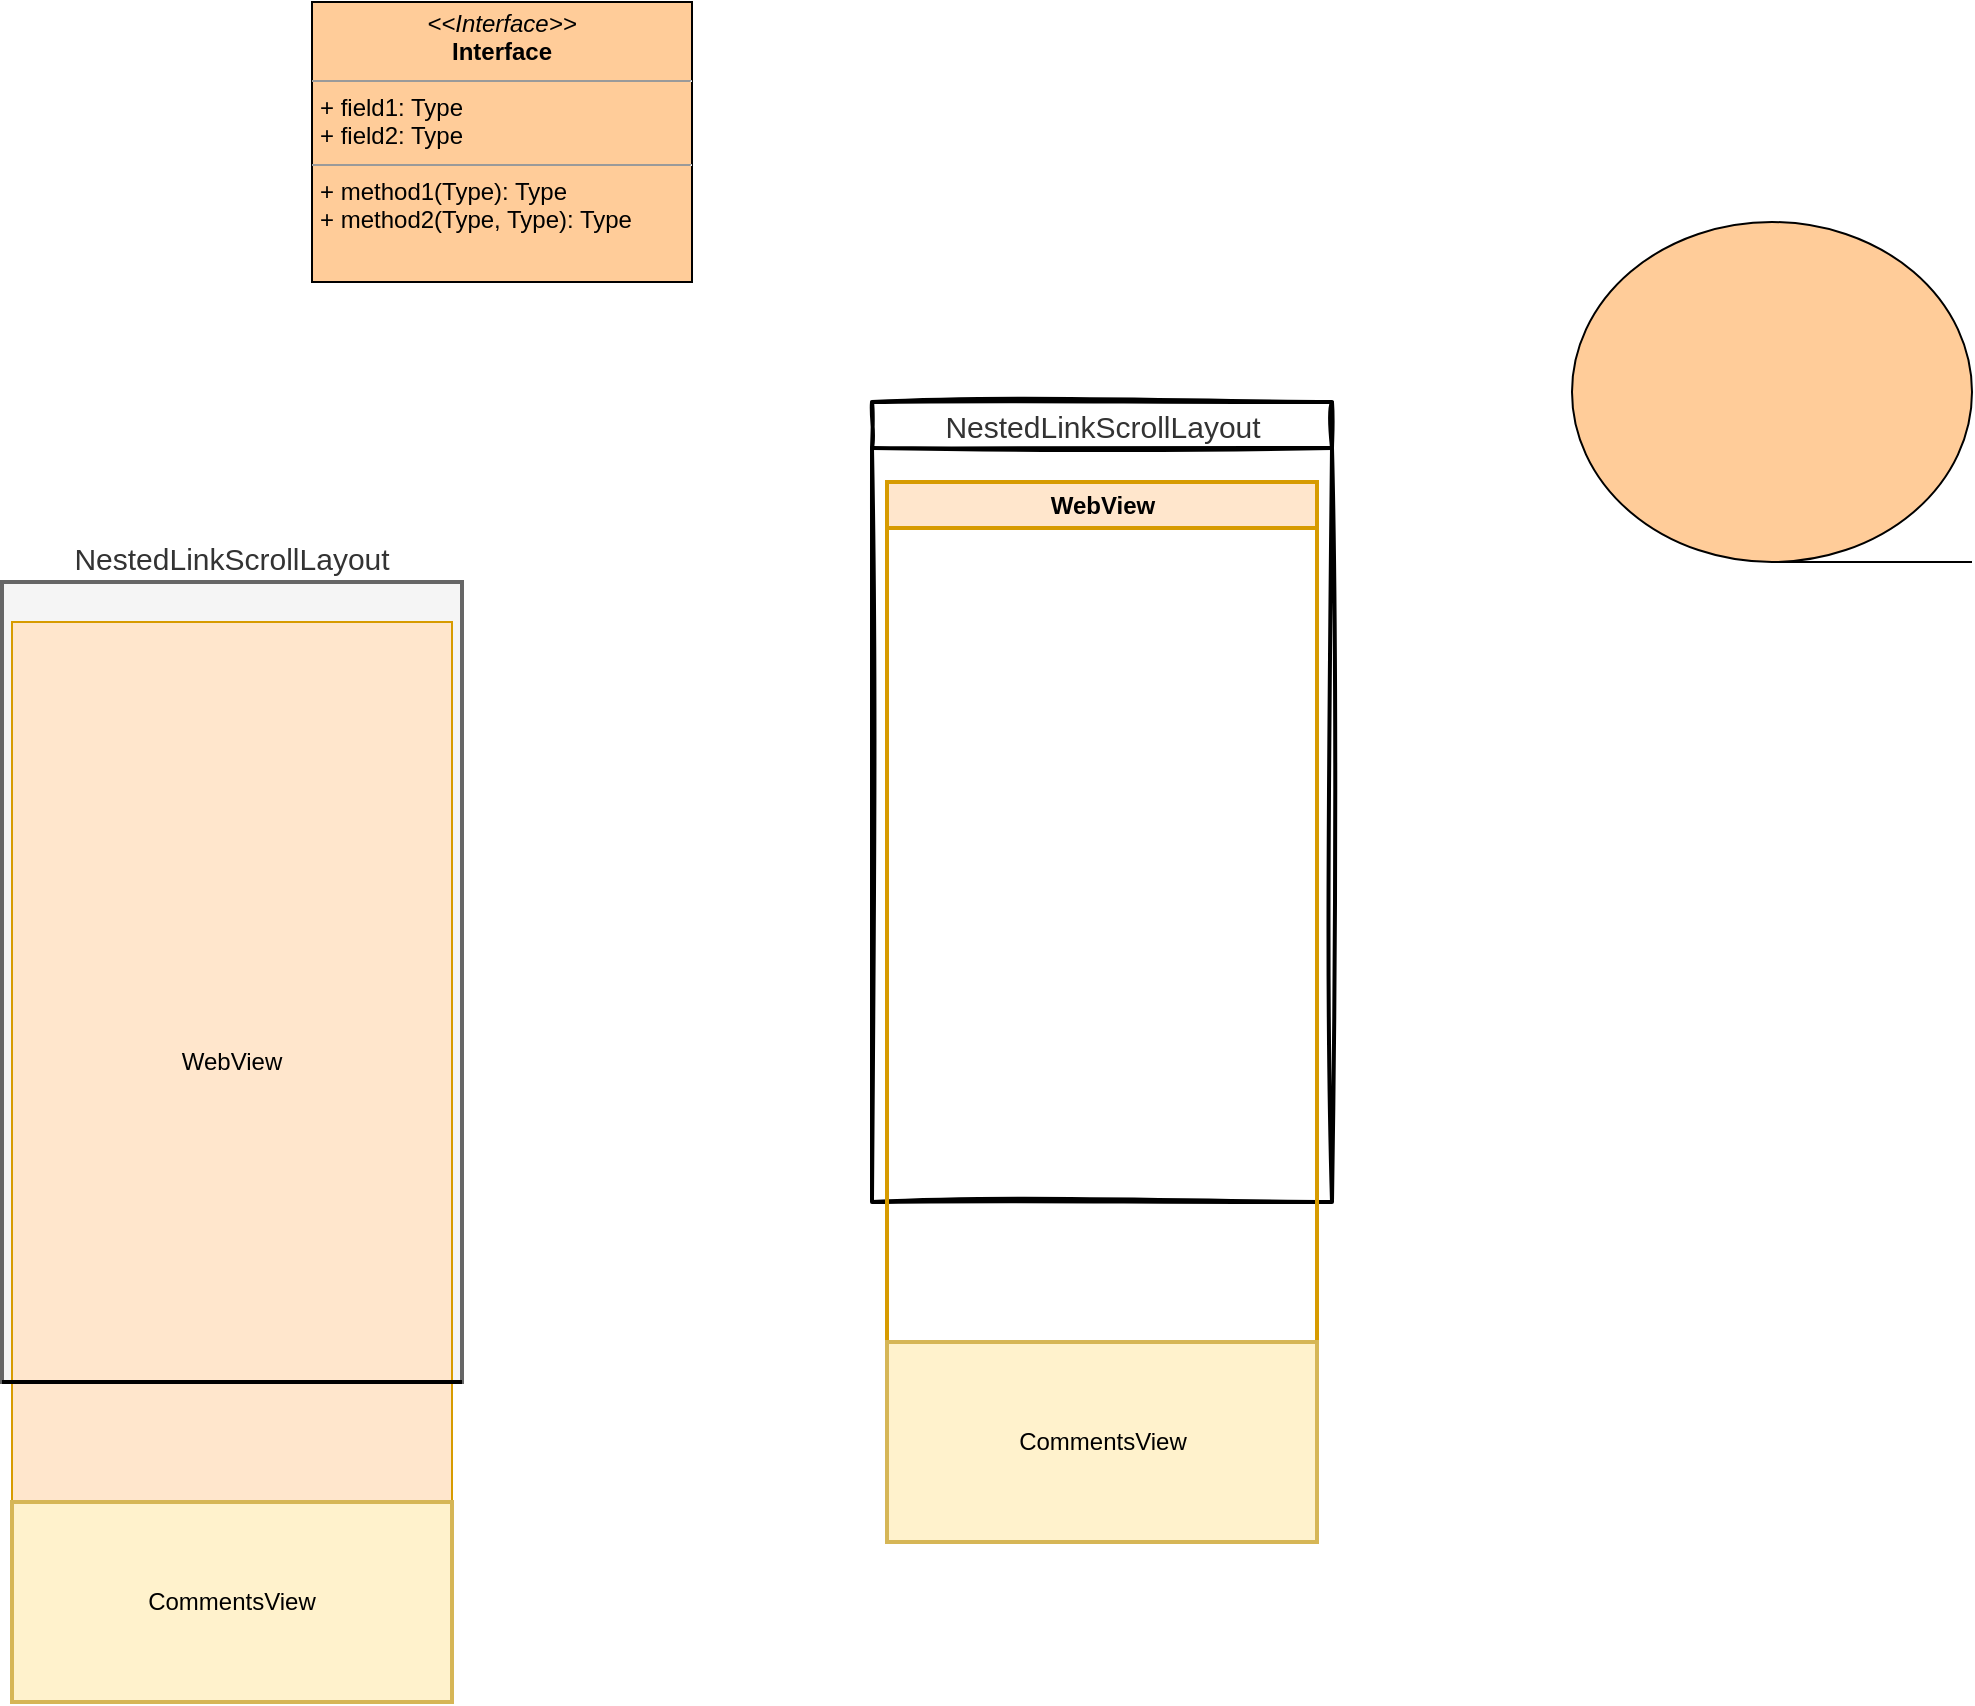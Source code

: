 <mxfile version="15.8.4" type="device"><diagram id="C5RBs43oDa-KdzZeNtuy" name="Page-1"><mxGraphModel dx="2484" dy="746" grid="1" gridSize="10" guides="1" tooltips="1" connect="1" arrows="1" fold="1" page="1" pageScale="1" pageWidth="827" pageHeight="1169" math="0" shadow="0"><root><mxCell id="WIyWlLk6GJQsqaUBKTNV-0"/><mxCell id="WIyWlLk6GJQsqaUBKTNV-1" parent="WIyWlLk6GJQsqaUBKTNV-0"/><mxCell id="CGJVwT-TQRk9e19uvIfN-1" value="&lt;p style=&quot;margin:0px;margin-top:4px;text-align:center;&quot;&gt;&lt;i&gt;&amp;lt;&amp;lt;Interface&amp;gt;&amp;gt;&lt;/i&gt;&lt;br/&gt;&lt;b&gt;Interface&lt;/b&gt;&lt;/p&gt;&lt;hr size=&quot;1&quot;/&gt;&lt;p style=&quot;margin:0px;margin-left:4px;&quot;&gt;+ field1: Type&lt;br/&gt;+ field2: Type&lt;/p&gt;&lt;hr size=&quot;1&quot;/&gt;&lt;p style=&quot;margin:0px;margin-left:4px;&quot;&gt;+ method1(Type): Type&lt;br/&gt;+ method2(Type, Type): Type&lt;/p&gt;" style="verticalAlign=top;align=left;overflow=fill;fontSize=12;fontFamily=Helvetica;html=1;fillColor=#FFCC99;" parent="WIyWlLk6GJQsqaUBKTNV-1" vertex="1"><mxGeometry x="-20" y="160" width="190" height="140" as="geometry"/></mxCell><mxCell id="-NKh7ISEIAjulxfnY-do-2" value="&lt;div&gt;&lt;span style=&quot;background-color: transparent ; font-size: 15px&quot;&gt;NestedLinkScrollLayout&lt;/span&gt;&lt;/div&gt;" style="rounded=0;whiteSpace=wrap;html=1;align=center;labelPosition=center;verticalLabelPosition=top;verticalAlign=bottom;fillColor=#f5f5f5;strokeWidth=2;fontColor=#333333;strokeColor=#666666;" vertex="1" parent="WIyWlLk6GJQsqaUBKTNV-1"><mxGeometry x="-175" y="450" width="230" height="400" as="geometry"/></mxCell><mxCell id="CGJVwT-TQRk9e19uvIfN-2" value="" style="shape=tapeData;whiteSpace=wrap;html=1;perimeter=ellipsePerimeter;fillColor=#FFCC99;" parent="WIyWlLk6GJQsqaUBKTNV-1" vertex="1"><mxGeometry x="610" y="270" width="200" height="170" as="geometry"/></mxCell><mxCell id="-NKh7ISEIAjulxfnY-do-3" value="WebView" style="rounded=0;fillColor=#ffe6cc;strokeColor=#d79b00;container=0;fixDash=0;connectable=1;portConstraintRotation=0;noLabel=0;whiteSpace=wrap;html=1;labelPosition=center;verticalLabelPosition=middle;align=center;verticalAlign=middle;" vertex="1" parent="WIyWlLk6GJQsqaUBKTNV-1"><mxGeometry x="-170" y="470" width="220" height="440" as="geometry"/></mxCell><mxCell id="-NKh7ISEIAjulxfnY-do-4" value="CommentsView" style="rounded=0;whiteSpace=wrap;html=1;strokeColor=#d6b656;strokeWidth=2;fillColor=#fff2cc;" vertex="1" parent="WIyWlLk6GJQsqaUBKTNV-1"><mxGeometry x="-170" y="910" width="220" height="100" as="geometry"/></mxCell><mxCell id="-NKh7ISEIAjulxfnY-do-5" value="" style="endArrow=none;html=1;rounded=0;exitX=0;exitY=1;exitDx=0;exitDy=0;entryX=1;entryY=1;entryDx=0;entryDy=0;strokeWidth=2;" edge="1" parent="WIyWlLk6GJQsqaUBKTNV-1" source="-NKh7ISEIAjulxfnY-do-2" target="-NKh7ISEIAjulxfnY-do-2"><mxGeometry width="50" height="50" relative="1" as="geometry"><mxPoint x="390" y="760" as="sourcePoint"/><mxPoint x="440" y="710" as="targetPoint"/></mxGeometry></mxCell><mxCell id="-NKh7ISEIAjulxfnY-do-7" value="&lt;span style=&quot;color: rgb(51 , 51 , 51) ; font-size: 15px ; font-weight: 400&quot;&gt;NestedLinkScrollLayout&lt;/span&gt;" style="swimlane;rounded=0;strokeWidth=2;html=1;fillColor=#FFFFFF;sketch=1;" vertex="1" parent="WIyWlLk6GJQsqaUBKTNV-1"><mxGeometry x="260" y="360" width="230" height="400" as="geometry"/></mxCell><mxCell id="-NKh7ISEIAjulxfnY-do-8" value="WebView" style="swimlane;rounded=0;strokeColor=#d79b00;strokeWidth=2;fillColor=#ffe6cc;html=1;labelBackgroundColor=none;" vertex="1" parent="-NKh7ISEIAjulxfnY-do-7"><mxGeometry x="7.5" y="40" width="215" height="430" as="geometry"><mxRectangle x="15" y="130" width="90" height="23" as="alternateBounds"/></mxGeometry></mxCell><mxCell id="-NKh7ISEIAjulxfnY-do-9" value="CommentsView" style="rounded=0;whiteSpace=wrap;html=1;strokeColor=#d6b656;strokeWidth=2;fillColor=#fff2cc;" vertex="1" parent="WIyWlLk6GJQsqaUBKTNV-1"><mxGeometry x="267.5" y="830" width="215" height="100" as="geometry"/></mxCell></root></mxGraphModel></diagram></mxfile>